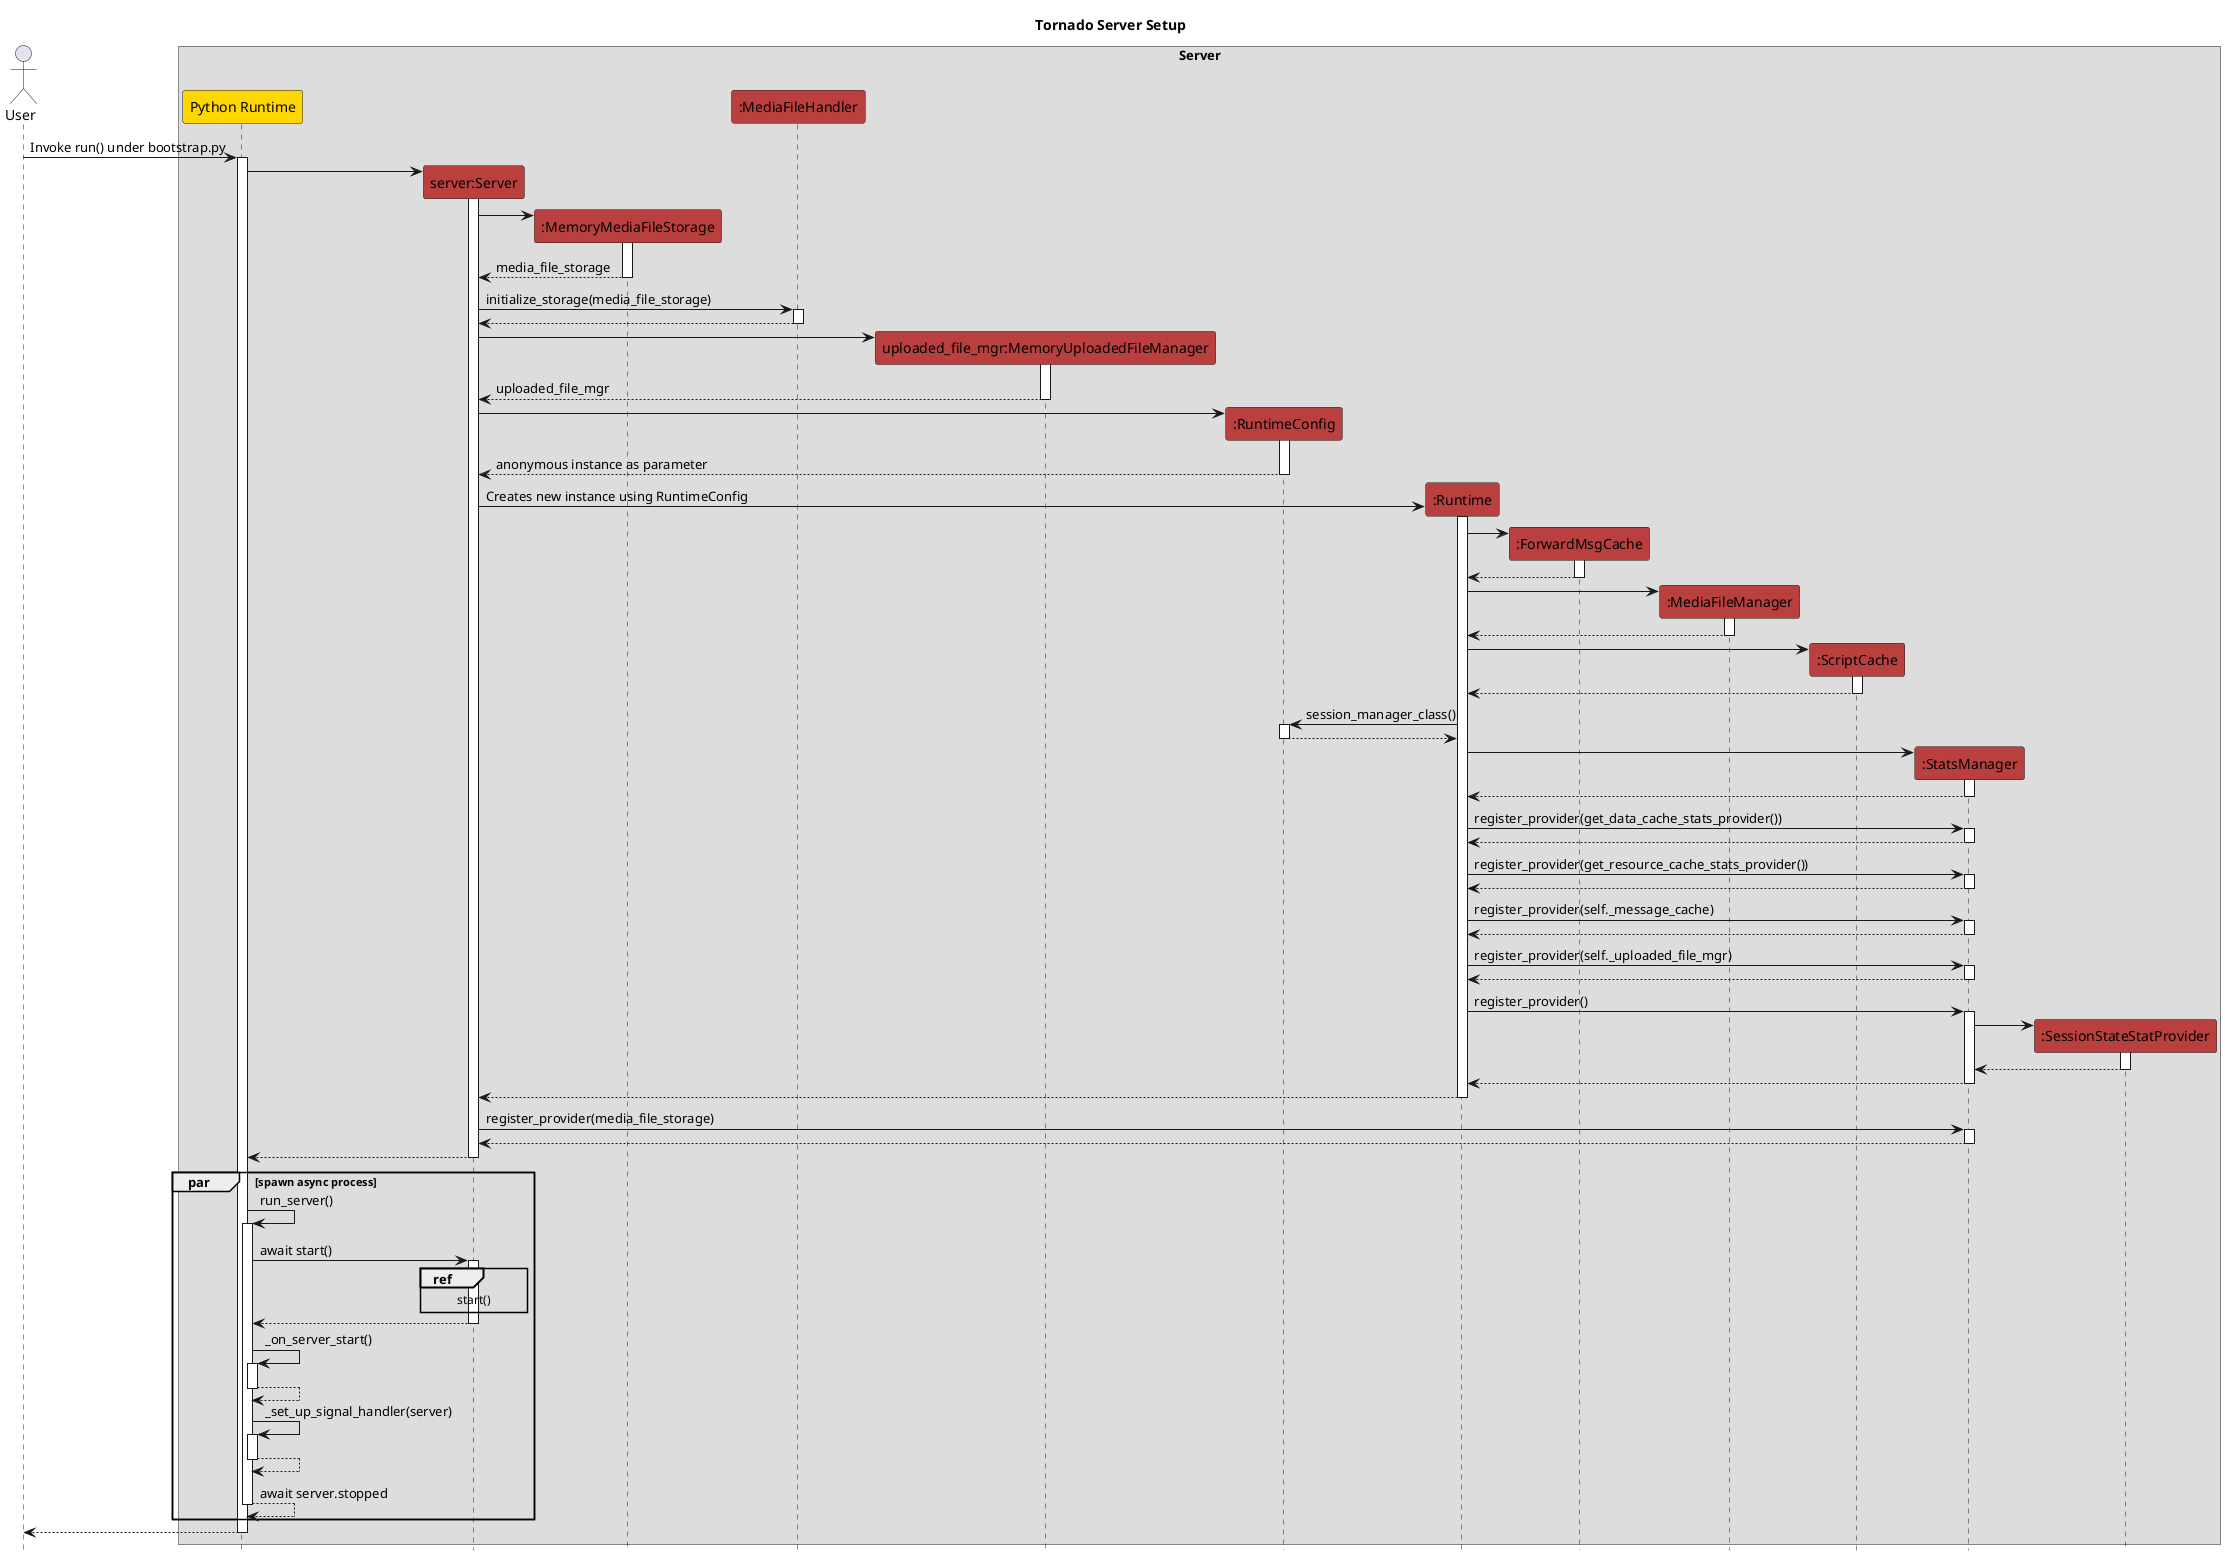 @startuml
'Hide the boxes at the bottom of the bottom of the diagram
hide footbox
title Tornado Server Setup
autoactivate on

!define EXTERNAL_COLOUR #FFD700
!define SERVER_COLOUR #BA4040

actor User as User

box Server
    participant "Python Runtime" as PythonRuntime EXTERNAL_COLOUR

    User -> PythonRuntime : Invoke run() under bootstrap.py
    create "server:Server" as Server SERVER_COLOUR

    PythonRuntime -> Server
    create ":MemoryMediaFileStorage" as MemoryMediaFileStorage SERVER_COLOUR
    Server -> MemoryMediaFileStorage
    return media_file_storage

    participant ":MediaFileHandler" as MediaFileHandler SERVER_COLOUR
    Server -> MediaFileHandler : initialize_storage(media_file_storage)
    return

    create "uploaded_file_mgr:MemoryUploadedFileManager" as MemoryUploadedFileManager SERVER_COLOUR
    Server -> MemoryUploadedFileManager
    return uploaded_file_mgr

    create ":RuntimeConfig" as RuntimeConfig SERVER_COLOUR
    Server -> RuntimeConfig
    return anonymous instance as parameter

    create ":Runtime" as Runtime SERVER_COLOUR
    Server -> Runtime : Creates new instance using RuntimeConfig

    create ":ForwardMsgCache" as ForwardMsgCache SERVER_COLOUR
    Runtime -> ForwardMsgCache
    return

    create ":MediaFileManager" as MediaFileManager SERVER_COLOUR
    Runtime -> MediaFileManager
    return

    create ":ScriptCache" as ScriptCache SERVER_COLOUR
    Runtime -> ScriptCache
    return

    Runtime -> RuntimeConfig : session_manager_class()
    return

    create ":StatsManager" as StatsManager SERVER_COLOUR
    Runtime -> StatsManager
    return

    Runtime -> StatsManager : register_provider(get_data_cache_stats_provider())
    return

    Runtime -> StatsManager : register_provider(get_resource_cache_stats_provider())
    return

    Runtime -> StatsManager : register_provider(self._message_cache)
    return

    Runtime -> StatsManager : register_provider(self._uploaded_file_mgr)
    return

    Runtime -> StatsManager : register_provider()
    create ":SessionStateStatProvider" as SessionStateStatProvider SERVER_COLOUR
    StatsManager -> SessionStateStatProvider
    return
    return
    return

    Server -> StatsManager : register_provider(media_file_storage)
    return

    return

    par spawn async process
        PythonRuntime -> PythonRuntime : run_server()

        PythonRuntime -> Server : await start()
        ref over Server : start()
        return

        PythonRuntime -> PythonRuntime : _on_server_start()
        return

        PythonRuntime -> PythonRuntime : _set_up_signal_handler(server)
        return
        return await server.stopped
    end par

    return
end box
@enduml